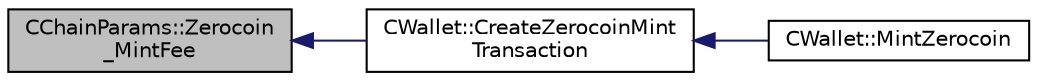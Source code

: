 digraph "CChainParams::Zerocoin_MintFee"
{
  edge [fontname="Helvetica",fontsize="10",labelfontname="Helvetica",labelfontsize="10"];
  node [fontname="Helvetica",fontsize="10",shape=record];
  rankdir="LR";
  Node269 [label="CChainParams::Zerocoin\l_MintFee",height=0.2,width=0.4,color="black", fillcolor="grey75", style="filled", fontcolor="black"];
  Node269 -> Node270 [dir="back",color="midnightblue",fontsize="10",style="solid",fontname="Helvetica"];
  Node270 [label="CWallet::CreateZerocoinMint\lTransaction",height=0.2,width=0.4,color="black", fillcolor="white", style="filled",URL="$class_c_wallet.html#a5abe241d23c504e1c80ee3a590cb2dc7"];
  Node270 -> Node271 [dir="back",color="midnightblue",fontsize="10",style="solid",fontname="Helvetica"];
  Node271 [label="CWallet::MintZerocoin",height=0.2,width=0.4,color="black", fillcolor="white", style="filled",URL="$class_c_wallet.html#a1db492c8353aeb2c1f326c00d6d97bd3"];
}
